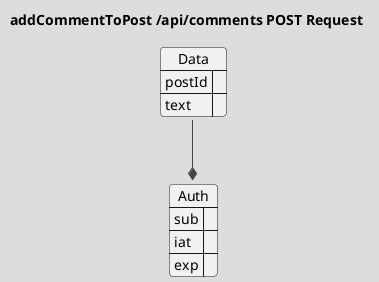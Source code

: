 @startuml addCommentToPost-Request
!theme toy
skinparam linetype ortho
title "addCommentToPost /api/comments POST Request"

json Data {
    "postId": "",
    "text": ""
}

json Auth {
    "sub": "",
    "iat": "",
    "exp": ""
}

Data --* Auth
@enduml
@startuml addCommentToPost-Response
!theme toy
title "addCommentToPost /api/comments POST Response"

json Data {
    "commentId": ""
}
@enduml
